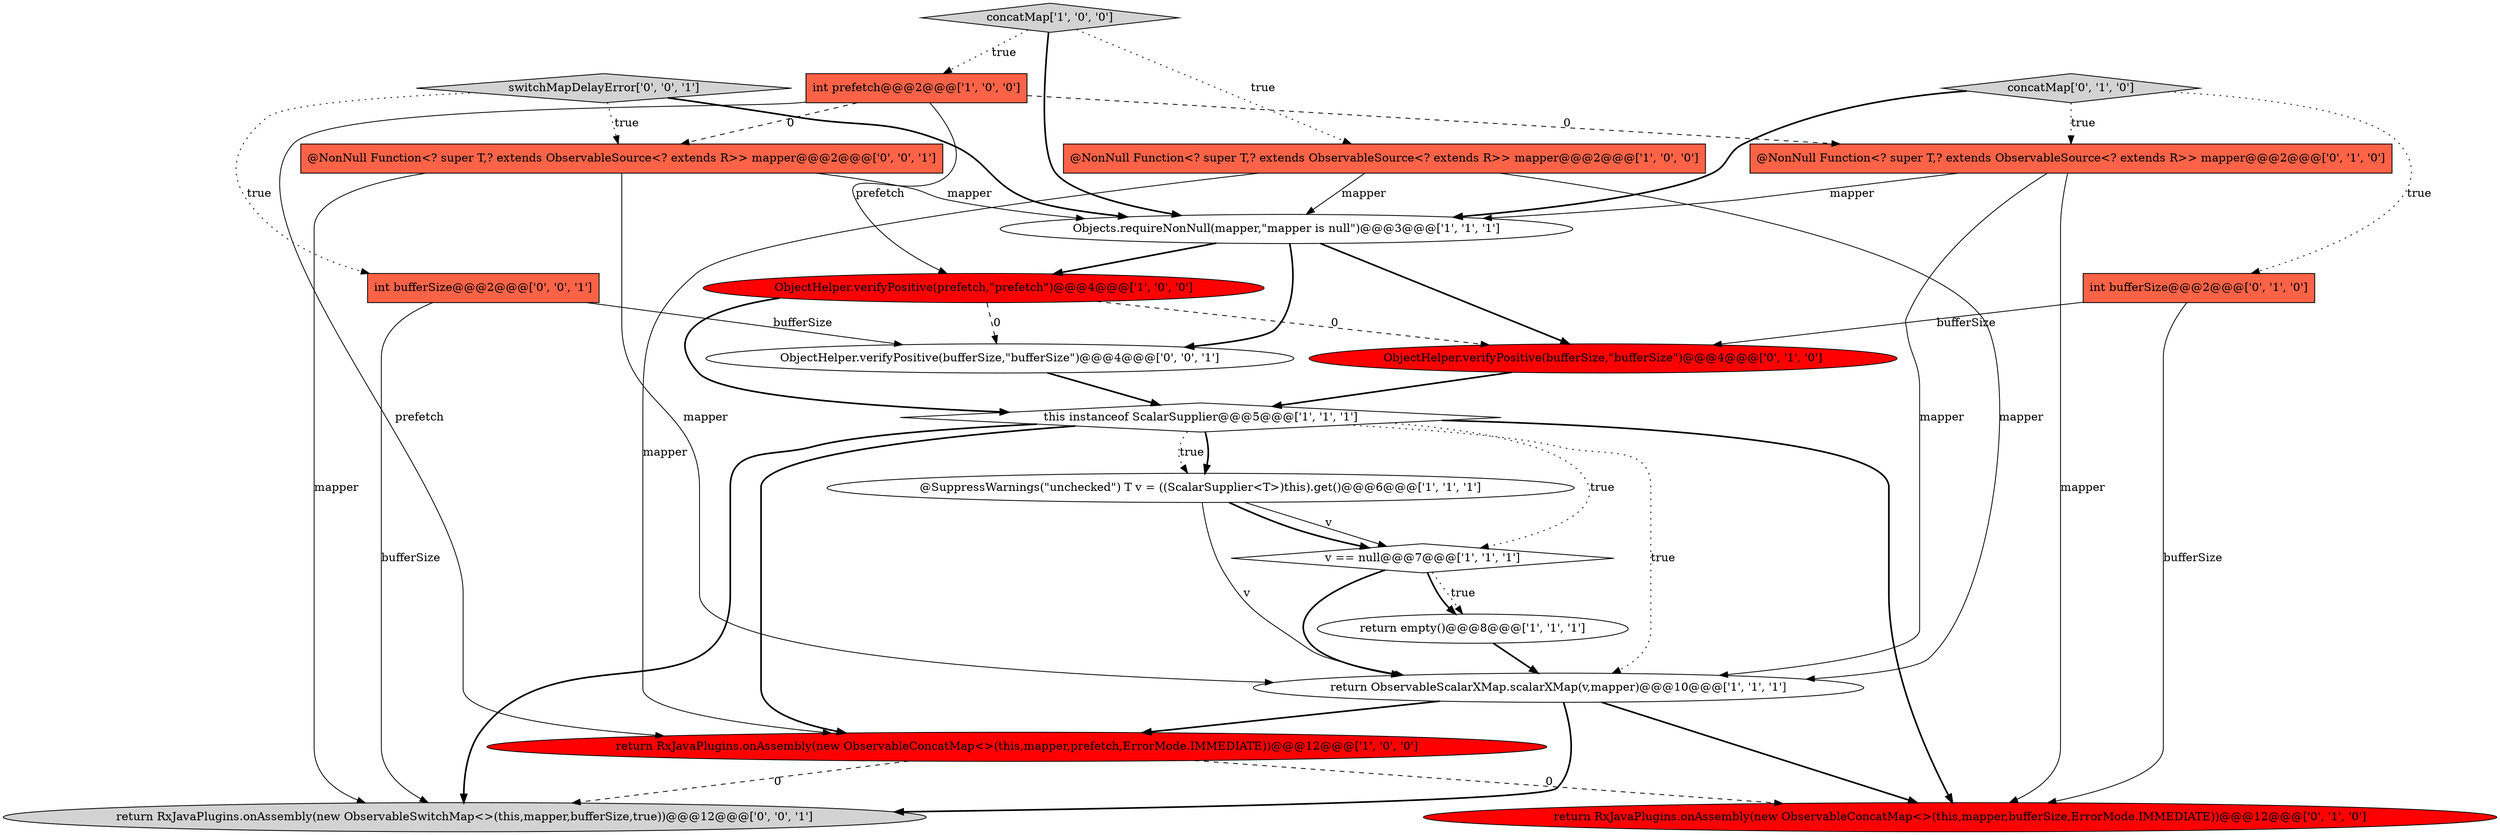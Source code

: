 digraph {
1 [style = filled, label = "return empty()@@@8@@@['1', '1', '1']", fillcolor = white, shape = ellipse image = "AAA0AAABBB1BBB"];
8 [style = filled, label = "this instanceof ScalarSupplier@@@5@@@['1', '1', '1']", fillcolor = white, shape = diamond image = "AAA0AAABBB1BBB"];
3 [style = filled, label = "@NonNull Function<? super T,? extends ObservableSource<? extends R>> mapper@@@2@@@['1', '0', '0']", fillcolor = tomato, shape = box image = "AAA0AAABBB1BBB"];
9 [style = filled, label = "return RxJavaPlugins.onAssembly(new ObservableConcatMap<>(this,mapper,prefetch,ErrorMode.IMMEDIATE))@@@12@@@['1', '0', '0']", fillcolor = red, shape = ellipse image = "AAA1AAABBB1BBB"];
0 [style = filled, label = "Objects.requireNonNull(mapper,\"mapper is null\")@@@3@@@['1', '1', '1']", fillcolor = white, shape = ellipse image = "AAA0AAABBB1BBB"];
14 [style = filled, label = "return RxJavaPlugins.onAssembly(new ObservableConcatMap<>(this,mapper,bufferSize,ErrorMode.IMMEDIATE))@@@12@@@['0', '1', '0']", fillcolor = red, shape = ellipse image = "AAA1AAABBB2BBB"];
16 [style = filled, label = "int bufferSize@@@2@@@['0', '0', '1']", fillcolor = tomato, shape = box image = "AAA0AAABBB3BBB"];
19 [style = filled, label = "@NonNull Function<? super T,? extends ObservableSource<? extends R>> mapper@@@2@@@['0', '0', '1']", fillcolor = tomato, shape = box image = "AAA0AAABBB3BBB"];
13 [style = filled, label = "ObjectHelper.verifyPositive(bufferSize,\"bufferSize\")@@@4@@@['0', '1', '0']", fillcolor = red, shape = ellipse image = "AAA1AAABBB2BBB"];
7 [style = filled, label = "int prefetch@@@2@@@['1', '0', '0']", fillcolor = tomato, shape = box image = "AAA1AAABBB1BBB"];
17 [style = filled, label = "ObjectHelper.verifyPositive(bufferSize,\"bufferSize\")@@@4@@@['0', '0', '1']", fillcolor = white, shape = ellipse image = "AAA0AAABBB3BBB"];
6 [style = filled, label = "@SuppressWarnings(\"unchecked\") T v = ((ScalarSupplier<T>)this).get()@@@6@@@['1', '1', '1']", fillcolor = white, shape = ellipse image = "AAA0AAABBB1BBB"];
18 [style = filled, label = "return RxJavaPlugins.onAssembly(new ObservableSwitchMap<>(this,mapper,bufferSize,true))@@@12@@@['0', '0', '1']", fillcolor = lightgray, shape = ellipse image = "AAA0AAABBB3BBB"];
15 [style = filled, label = "@NonNull Function<? super T,? extends ObservableSource<? extends R>> mapper@@@2@@@['0', '1', '0']", fillcolor = tomato, shape = box image = "AAA1AAABBB2BBB"];
2 [style = filled, label = "ObjectHelper.verifyPositive(prefetch,\"prefetch\")@@@4@@@['1', '0', '0']", fillcolor = red, shape = ellipse image = "AAA1AAABBB1BBB"];
5 [style = filled, label = "v == null@@@7@@@['1', '1', '1']", fillcolor = white, shape = diamond image = "AAA0AAABBB1BBB"];
12 [style = filled, label = "int bufferSize@@@2@@@['0', '1', '0']", fillcolor = tomato, shape = box image = "AAA0AAABBB2BBB"];
20 [style = filled, label = "switchMapDelayError['0', '0', '1']", fillcolor = lightgray, shape = diamond image = "AAA0AAABBB3BBB"];
4 [style = filled, label = "return ObservableScalarXMap.scalarXMap(v,mapper)@@@10@@@['1', '1', '1']", fillcolor = white, shape = ellipse image = "AAA0AAABBB1BBB"];
11 [style = filled, label = "concatMap['0', '1', '0']", fillcolor = lightgray, shape = diamond image = "AAA0AAABBB2BBB"];
10 [style = filled, label = "concatMap['1', '0', '0']", fillcolor = lightgray, shape = diamond image = "AAA0AAABBB1BBB"];
4->9 [style = bold, label=""];
17->8 [style = bold, label=""];
19->18 [style = solid, label="mapper"];
1->4 [style = bold, label=""];
4->14 [style = bold, label=""];
0->13 [style = bold, label=""];
12->13 [style = solid, label="bufferSize"];
16->18 [style = solid, label="bufferSize"];
6->5 [style = solid, label="v"];
0->17 [style = bold, label=""];
8->18 [style = bold, label=""];
9->18 [style = dashed, label="0"];
5->1 [style = dotted, label="true"];
0->2 [style = bold, label=""];
16->17 [style = solid, label="bufferSize"];
7->9 [style = solid, label="prefetch"];
20->0 [style = bold, label=""];
11->12 [style = dotted, label="true"];
8->14 [style = bold, label=""];
10->3 [style = dotted, label="true"];
8->6 [style = bold, label=""];
4->18 [style = bold, label=""];
2->17 [style = dashed, label="0"];
8->4 [style = dotted, label="true"];
20->16 [style = dotted, label="true"];
15->14 [style = solid, label="mapper"];
5->1 [style = bold, label=""];
6->5 [style = bold, label=""];
11->0 [style = bold, label=""];
3->0 [style = solid, label="mapper"];
8->6 [style = dotted, label="true"];
9->14 [style = dashed, label="0"];
3->9 [style = solid, label="mapper"];
8->5 [style = dotted, label="true"];
7->19 [style = dashed, label="0"];
2->13 [style = dashed, label="0"];
5->4 [style = bold, label=""];
10->0 [style = bold, label=""];
8->9 [style = bold, label=""];
7->2 [style = solid, label="prefetch"];
7->15 [style = dashed, label="0"];
12->14 [style = solid, label="bufferSize"];
19->0 [style = solid, label="mapper"];
19->4 [style = solid, label="mapper"];
6->4 [style = solid, label="v"];
3->4 [style = solid, label="mapper"];
15->4 [style = solid, label="mapper"];
20->19 [style = dotted, label="true"];
13->8 [style = bold, label=""];
15->0 [style = solid, label="mapper"];
11->15 [style = dotted, label="true"];
10->7 [style = dotted, label="true"];
2->8 [style = bold, label=""];
}
